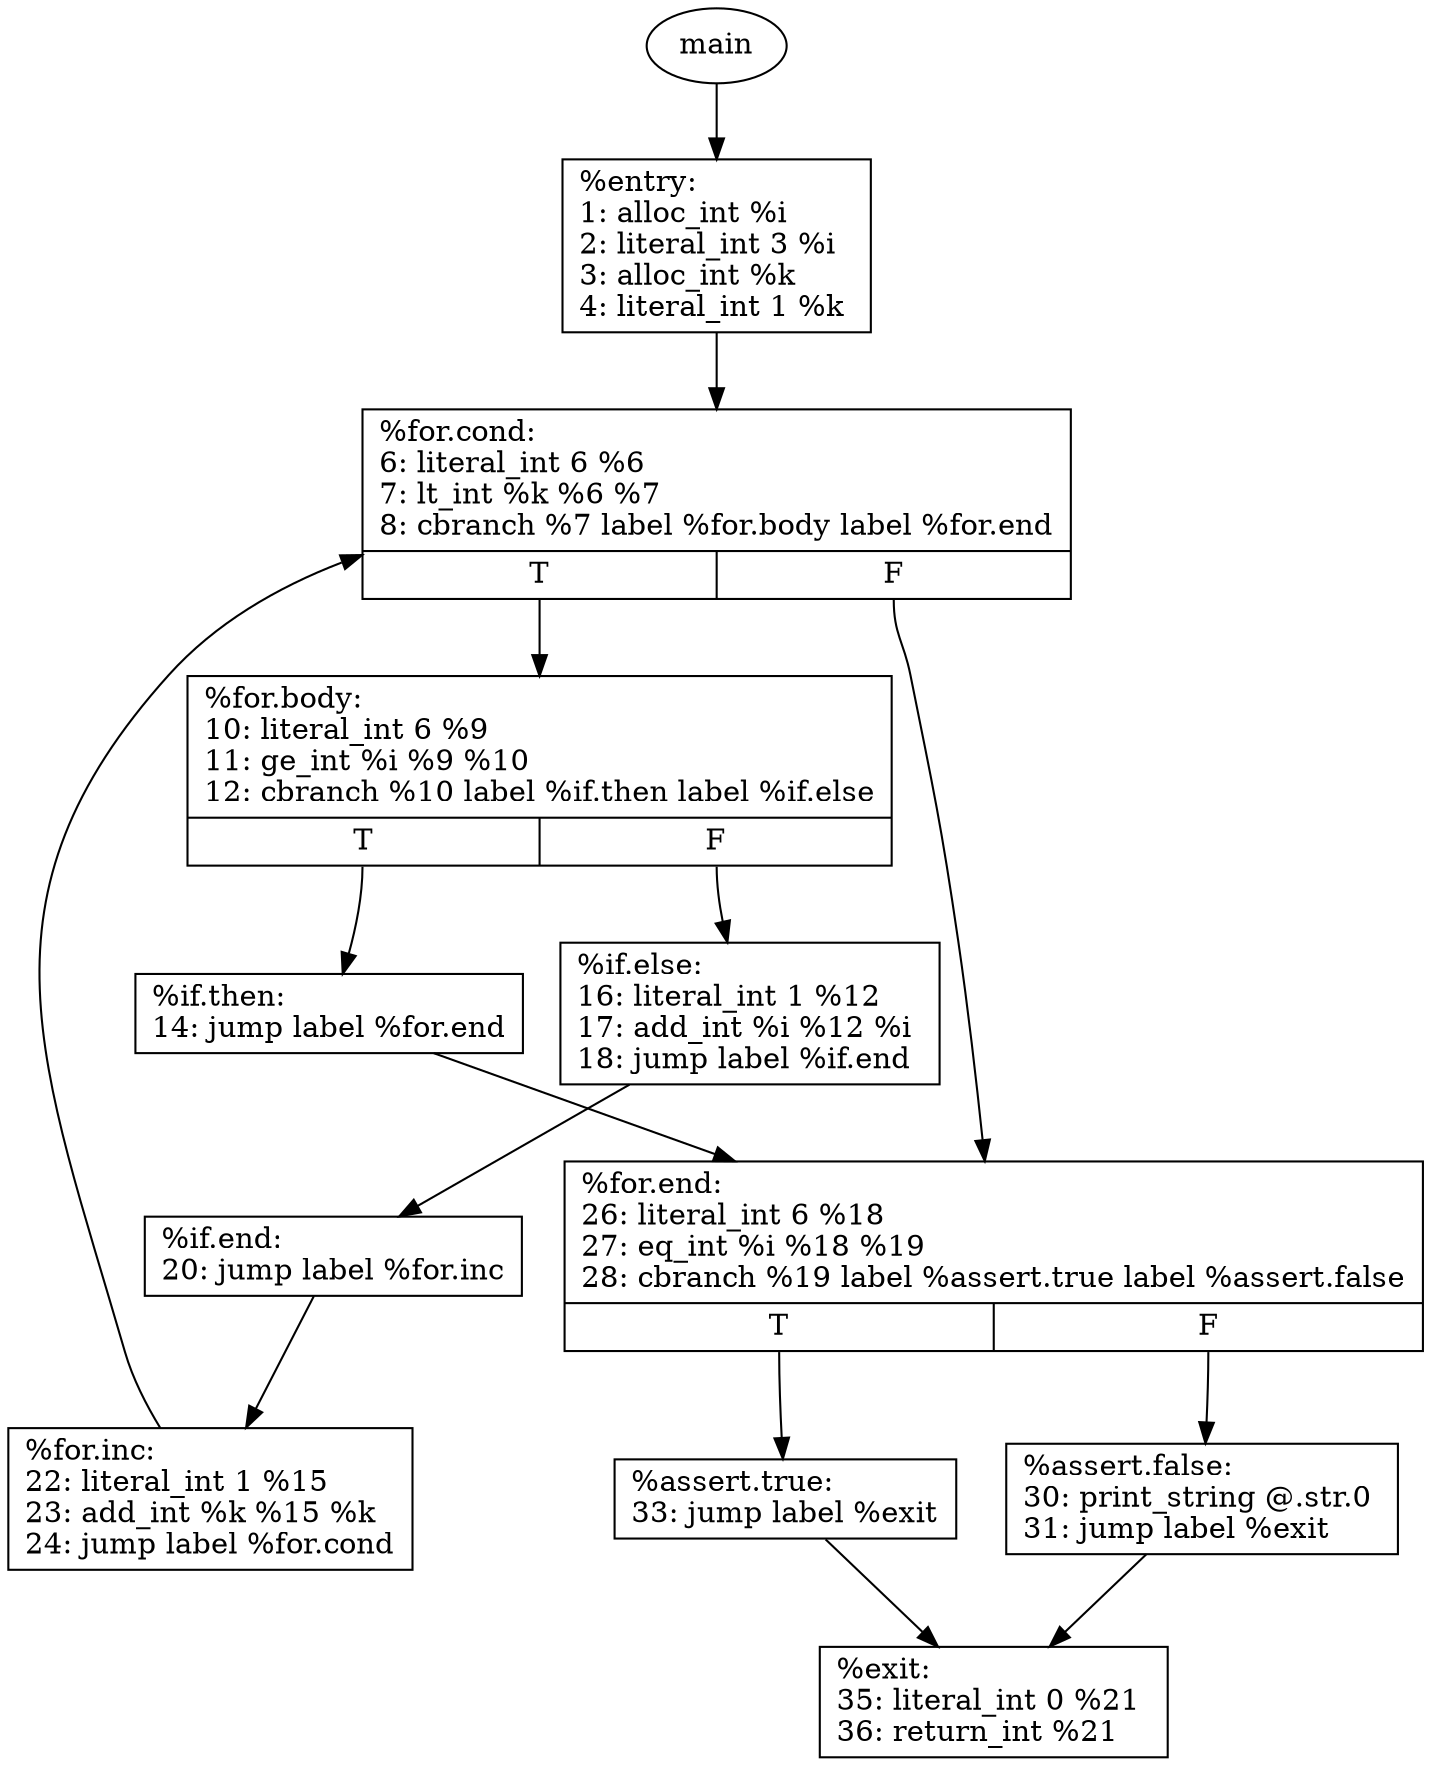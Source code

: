 digraph g {
	node [shape=record]
	main [shape=ellipse]
	main -> "%entry"
	"%entry" [label="{%entry:\l	1:   alloc_int %i \l	2:   literal_int 3 %i \l	3:   alloc_int %k \l	4:   literal_int 1 %k \l	}"]
	"%entry" -> "%for.cond"
	"%for.cond" [label="{%for.cond:\l	6:   literal_int 6 %6 \l	7:   lt_int %k %6 %7 \l	8:   cbranch %7 label %for.body label %for.end\l	|{<f0>T|<f1>F}}"]
	"%for.cond":f0 -> "%for.body"
	"%for.cond":f1 -> "%for.end"
	"%for.body" [label="{%for.body:\l	10:   literal_int 6 %9 \l	11:   ge_int %i %9 %10 \l	12:   cbranch %10 label %if.then label %if.else\l	|{<f0>T|<f1>F}}"]
	"%for.body":f0 -> "%if.then"
	"%for.body":f1 -> "%if.else"
	"%if.then" [label="{%if.then:\l	14:   jump label %for.end\l	}"]
	"%if.then" -> "%for.end"
	"%if.else" [label="{%if.else:\l	16:   literal_int 1 %12 \l	17:   add_int %i %12 %i \l	18:   jump label %if.end\l	}"]
	"%if.else" -> "%if.end"
	"%if.end" [label="{%if.end:\l	20:   jump label %for.inc\l	}"]
	"%if.end" -> "%for.inc"
	"%for.inc" [label="{%for.inc:\l	22:   literal_int 1 %15 \l	23:   add_int %k %15 %k \l	24:   jump label %for.cond\l	}"]
	"%for.inc" -> "%for.cond"
	"%for.end" [label="{%for.end:\l	26:   literal_int 6 %18 \l	27:   eq_int %i %18 %19 \l	28:   cbranch %19 label %assert.true label %assert.false\l	|{<f0>T|<f1>F}}"]
	"%for.end":f0 -> "%assert.true"
	"%for.end":f1 -> "%assert.false"
	"%assert.false" [label="{%assert.false:\l	30:   print_string @.str.0 \l	31:   jump label %exit\l	}"]
	"%assert.false" -> "%exit"
	"%assert.true" [label="{%assert.true:\l	33:   jump label %exit\l	}"]
	"%assert.true" -> "%exit"
	"%exit" [label="{%exit:\l	35:   literal_int 0 %21 \l	36:   return_int %21\l	}"]
}
